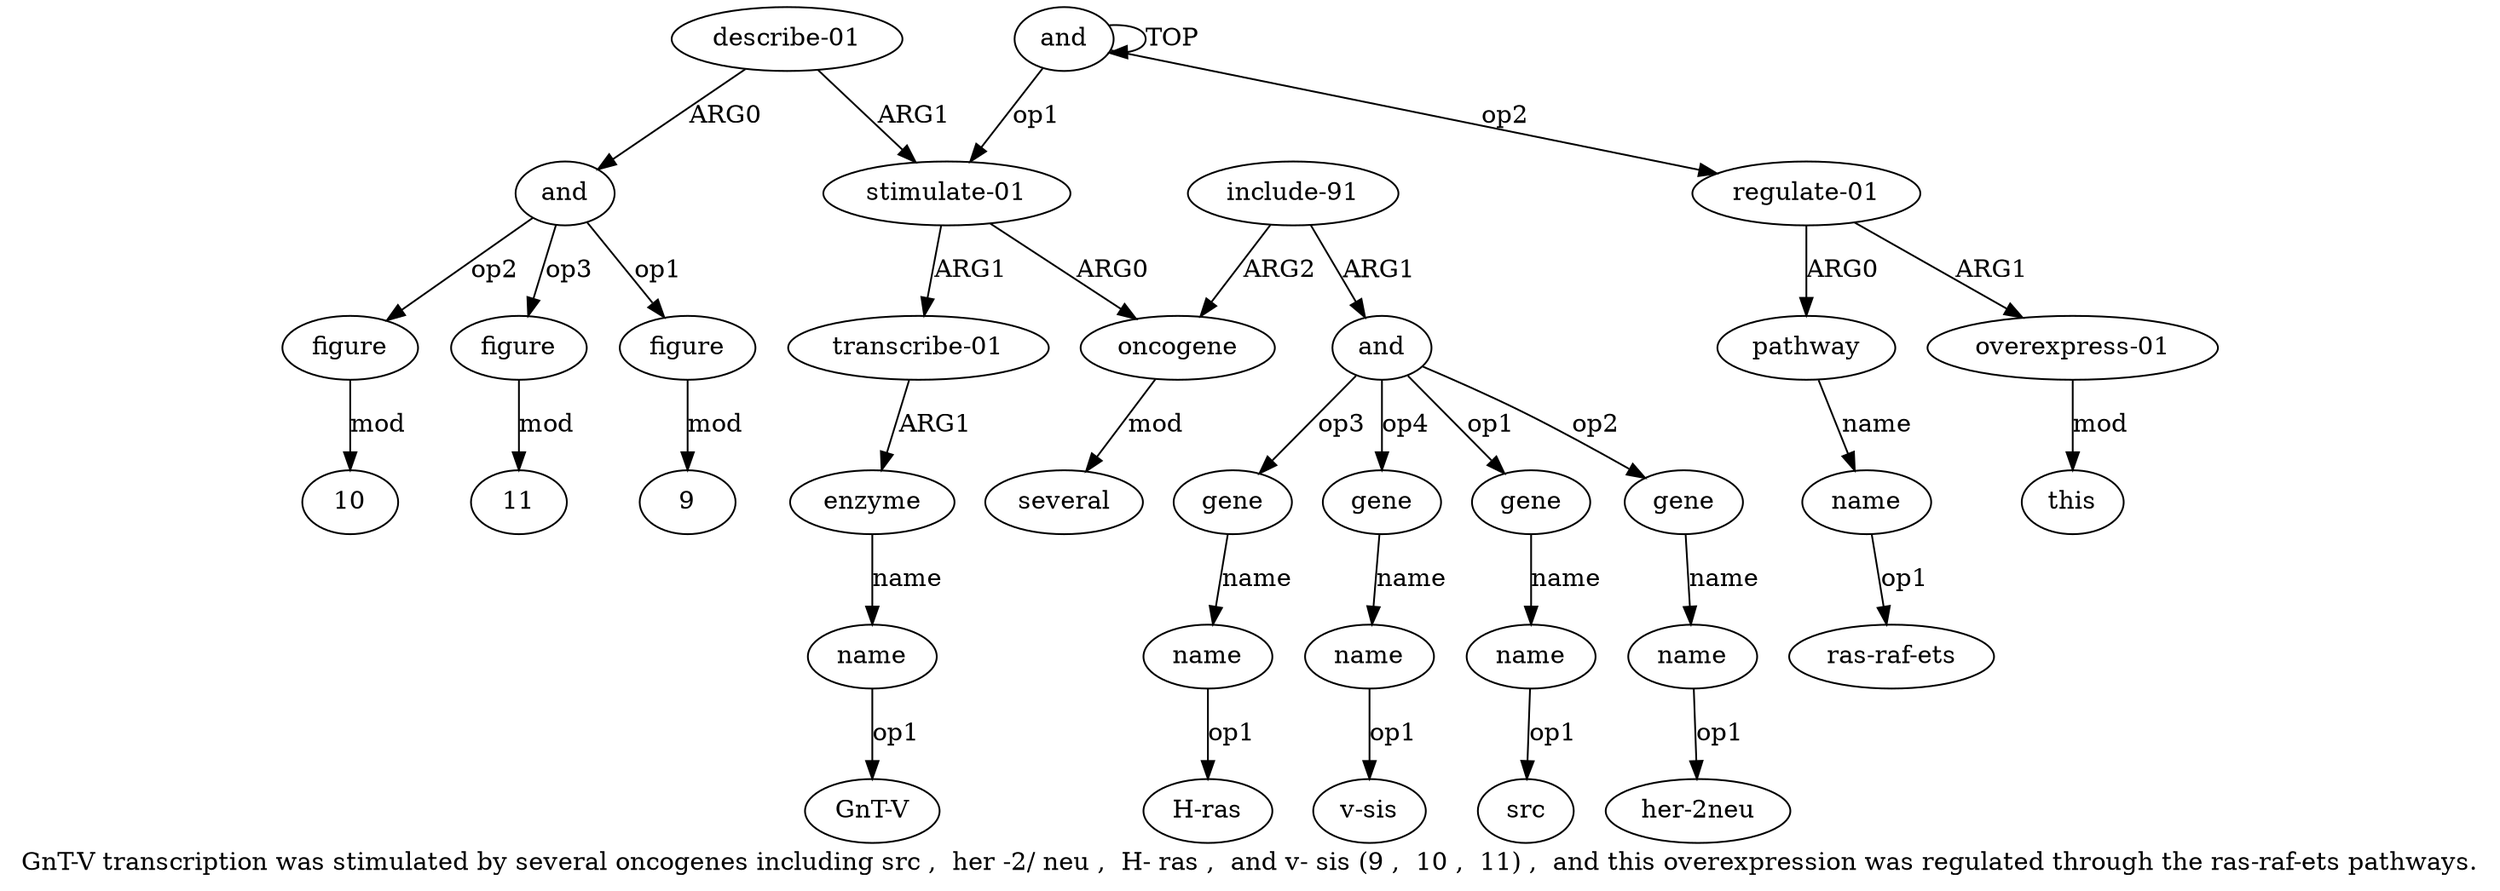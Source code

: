 digraph  {
	graph [label="GnT-V transcription was stimulated by several oncogenes including src ,  her -2/ neu ,  H- ras ,  and v- sis (9 ,  10 ,  11) ,  \
and this overexpression was regulated through the ras-raf-ets pathways."];
	node [label="\N"];
	a20	 [color=black,
		gold_ind=20,
		gold_label=figure,
		label=figure,
		test_ind=20,
		test_label=figure];
	"a20 10"	 [color=black,
		gold_ind=-1,
		gold_label=10,
		label=10,
		test_ind=-1,
		test_label=10];
	a20 -> "a20 10" [key=0,
	color=black,
	gold_label=mod,
	label=mod,
	test_label=mod];
a21 [color=black,
	gold_ind=21,
	gold_label=figure,
	label=figure,
	test_ind=21,
	test_label=figure];
"a21 11" [color=black,
	gold_ind=-1,
	gold_label=11,
	label=11,
	test_ind=-1,
	test_label=11];
a21 -> "a21 11" [key=0,
color=black,
gold_label=mod,
label=mod,
test_label=mod];
a22 [color=black,
gold_ind=22,
gold_label="regulate-01",
label="regulate-01",
test_ind=22,
test_label="regulate-01"];
a23 [color=black,
gold_ind=23,
gold_label=pathway,
label=pathway,
test_ind=23,
test_label=pathway];
a22 -> a23 [key=0,
color=black,
gold_label=ARG0,
label=ARG0,
test_label=ARG0];
a25 [color=black,
gold_ind=25,
gold_label="overexpress-01",
label="overexpress-01",
test_ind=25,
test_label="overexpress-01"];
a22 -> a25 [key=0,
color=black,
gold_label=ARG1,
label=ARG1,
test_label=ARG1];
a24 [color=black,
gold_ind=24,
gold_label=name,
label=name,
test_ind=24,
test_label=name];
a23 -> a24 [key=0,
color=black,
gold_label=name,
label=name,
test_label=name];
"a24 ras-raf-ets" [color=black,
gold_ind=-1,
gold_label="ras-raf-ets",
label="ras-raf-ets",
test_ind=-1,
test_label="ras-raf-ets"];
a24 -> "a24 ras-raf-ets" [key=0,
color=black,
gold_label=op1,
label=op1,
test_label=op1];
a26 [color=black,
gold_ind=26,
gold_label=this,
label=this,
test_ind=26,
test_label=this];
a25 -> a26 [key=0,
color=black,
gold_label=mod,
label=mod,
test_label=mod];
"a11 H-ras" [color=black,
gold_ind=-1,
gold_label="H-ras",
label="H-ras",
test_ind=-1,
test_label="H-ras"];
"a13 v-sis" [color=black,
gold_ind=-1,
gold_label="v-sis",
label="v-sis",
test_ind=-1,
test_label="v-sis"];
"a7 src" [color=black,
gold_ind=-1,
gold_label=src,
label=src,
test_ind=-1,
test_label=src];
"a16 GnT-V" [color=black,
gold_ind=-1,
gold_label="GnT-V",
label="GnT-V",
test_ind=-1,
test_label="GnT-V"];
a15 [color=black,
gold_ind=15,
gold_label=enzyme,
label=enzyme,
test_ind=15,
test_label=enzyme];
a16 [color=black,
gold_ind=16,
gold_label=name,
label=name,
test_ind=16,
test_label=name];
a15 -> a16 [key=0,
color=black,
gold_label=name,
label=name,
test_label=name];
a14 [color=black,
gold_ind=14,
gold_label="transcribe-01",
label="transcribe-01",
test_ind=14,
test_label="transcribe-01"];
a14 -> a15 [key=0,
color=black,
gold_label=ARG1,
label=ARG1,
test_label=ARG1];
a17 [color=black,
gold_ind=17,
gold_label="describe-01",
label="describe-01",
test_ind=17,
test_label="describe-01"];
a18 [color=black,
gold_ind=18,
gold_label=and,
label=and,
test_ind=18,
test_label=and];
a17 -> a18 [key=0,
color=black,
gold_label=ARG0,
label=ARG0,
test_label=ARG0];
a1 [color=black,
gold_ind=1,
gold_label="stimulate-01",
label="stimulate-01",
test_ind=1,
test_label="stimulate-01"];
a17 -> a1 [key=0,
color=black,
gold_label=ARG1,
label=ARG1,
test_label=ARG1];
a16 -> "a16 GnT-V" [key=0,
color=black,
gold_label=op1,
label=op1,
test_label=op1];
a11 [color=black,
gold_ind=11,
gold_label=name,
label=name,
test_ind=11,
test_label=name];
a11 -> "a11 H-ras" [key=0,
color=black,
gold_label=op1,
label=op1,
test_label=op1];
a10 [color=black,
gold_ind=10,
gold_label=gene,
label=gene,
test_ind=10,
test_label=gene];
a10 -> a11 [key=0,
color=black,
gold_label=name,
label=name,
test_label=name];
a13 [color=black,
gold_ind=13,
gold_label=name,
label=name,
test_ind=13,
test_label=name];
a13 -> "a13 v-sis" [key=0,
color=black,
gold_label=op1,
label=op1,
test_label=op1];
a12 [color=black,
gold_ind=12,
gold_label=gene,
label=gene,
test_ind=12,
test_label=gene];
a12 -> a13 [key=0,
color=black,
gold_label=name,
label=name,
test_label=name];
a19 [color=black,
gold_ind=19,
gold_label=figure,
label=figure,
test_ind=19,
test_label=figure];
"a19 9" [color=black,
gold_ind=-1,
gold_label=9,
label=9,
test_ind=-1,
test_label=9];
a19 -> "a19 9" [key=0,
color=black,
gold_label=mod,
label=mod,
test_label=mod];
a18 -> a20 [key=0,
color=black,
gold_label=op2,
label=op2,
test_label=op2];
a18 -> a21 [key=0,
color=black,
gold_label=op3,
label=op3,
test_label=op3];
a18 -> a19 [key=0,
color=black,
gold_label=op1,
label=op1,
test_label=op1];
a1 -> a14 [key=0,
color=black,
gold_label=ARG1,
label=ARG1,
test_label=ARG1];
a2 [color=black,
gold_ind=2,
gold_label=oncogene,
label=oncogene,
test_ind=2,
test_label=oncogene];
a1 -> a2 [key=0,
color=black,
gold_label=ARG0,
label=ARG0,
test_label=ARG0];
a0 [color=black,
gold_ind=0,
gold_label=and,
label=and,
test_ind=0,
test_label=and];
a0 -> a22 [key=0,
color=black,
gold_label=op2,
label=op2,
test_label=op2];
a0 -> a1 [key=0,
color=black,
gold_label=op1,
label=op1,
test_label=op1];
a0 -> a0 [key=0,
color=black,
gold_label=TOP,
label=TOP,
test_label=TOP];
a3 [color=black,
gold_ind=3,
gold_label=several,
label=several,
test_ind=3,
test_label=several];
a2 -> a3 [key=0,
color=black,
gold_label=mod,
label=mod,
test_label=mod];
a5 [color=black,
gold_ind=5,
gold_label=and,
label=and,
test_ind=5,
test_label=and];
a5 -> a10 [key=0,
color=black,
gold_label=op3,
label=op3,
test_label=op3];
a5 -> a12 [key=0,
color=black,
gold_label=op4,
label=op4,
test_label=op4];
a6 [color=black,
gold_ind=6,
gold_label=gene,
label=gene,
test_ind=6,
test_label=gene];
a5 -> a6 [key=0,
color=black,
gold_label=op1,
label=op1,
test_label=op1];
a8 [color=black,
gold_ind=8,
gold_label=gene,
label=gene,
test_ind=8,
test_label=gene];
a5 -> a8 [key=0,
color=black,
gold_label=op2,
label=op2,
test_label=op2];
a4 [color=black,
gold_ind=4,
gold_label="include-91",
label="include-91",
test_ind=4,
test_label="include-91"];
a4 -> a2 [key=0,
color=black,
gold_label=ARG2,
label=ARG2,
test_label=ARG2];
a4 -> a5 [key=0,
color=black,
gold_label=ARG1,
label=ARG1,
test_label=ARG1];
a7 [color=black,
gold_ind=7,
gold_label=name,
label=name,
test_ind=7,
test_label=name];
a7 -> "a7 src" [key=0,
color=black,
gold_label=op1,
label=op1,
test_label=op1];
a6 -> a7 [key=0,
color=black,
gold_label=name,
label=name,
test_label=name];
a9 [color=black,
gold_ind=9,
gold_label=name,
label=name,
test_ind=9,
test_label=name];
"a9 her-2neu" [color=black,
gold_ind=-1,
gold_label="her-2neu",
label="her-2neu",
test_ind=-1,
test_label="her-2neu"];
a9 -> "a9 her-2neu" [key=0,
color=black,
gold_label=op1,
label=op1,
test_label=op1];
a8 -> a9 [key=0,
color=black,
gold_label=name,
label=name,
test_label=name];
}
